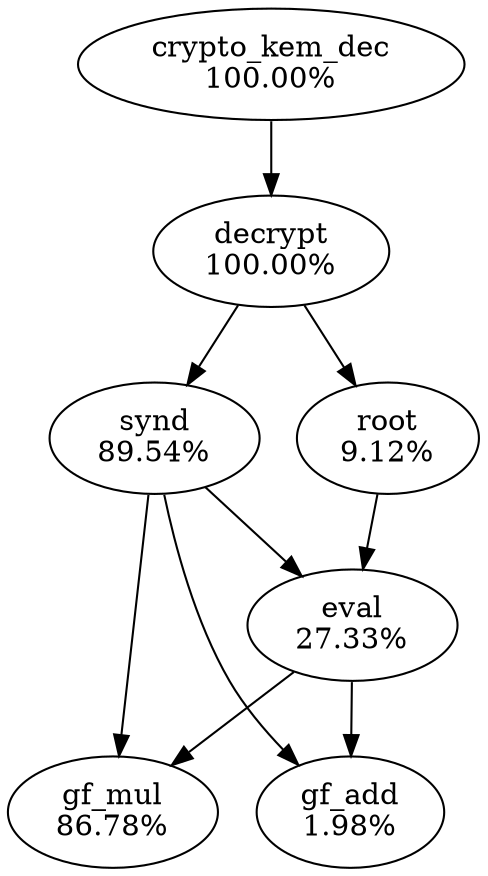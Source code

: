 digraph "callgraph" {
  F5562536cfc50 [label="crypto_kem_dec\n100.00%"];
  F5562536f25a0 [label="root\n9.12%"];
  F5562536f68e0 [label="gf_add\n1.98%"];
  F5562536fefe0 [label="decrypt\n100.00%"];
  F556253729b70 [label="eval\n27.33%"];
  F556253753200 [label="synd\n89.54%"];
  F55625387e000 [label="gf_mul\n86.78%"];
  F5562536cfc50 -> F5562536fefe0
  F5562536f25a0 -> F556253729b70
  F5562536fefe0 -> F5562536f25a0
  F5562536fefe0 -> F556253753200
  F556253729b70 -> F5562536f68e0
  F556253729b70 -> F55625387e000
  F556253753200 -> F5562536f68e0
  F556253753200 -> F556253729b70
  F556253753200 -> F55625387e000
}
